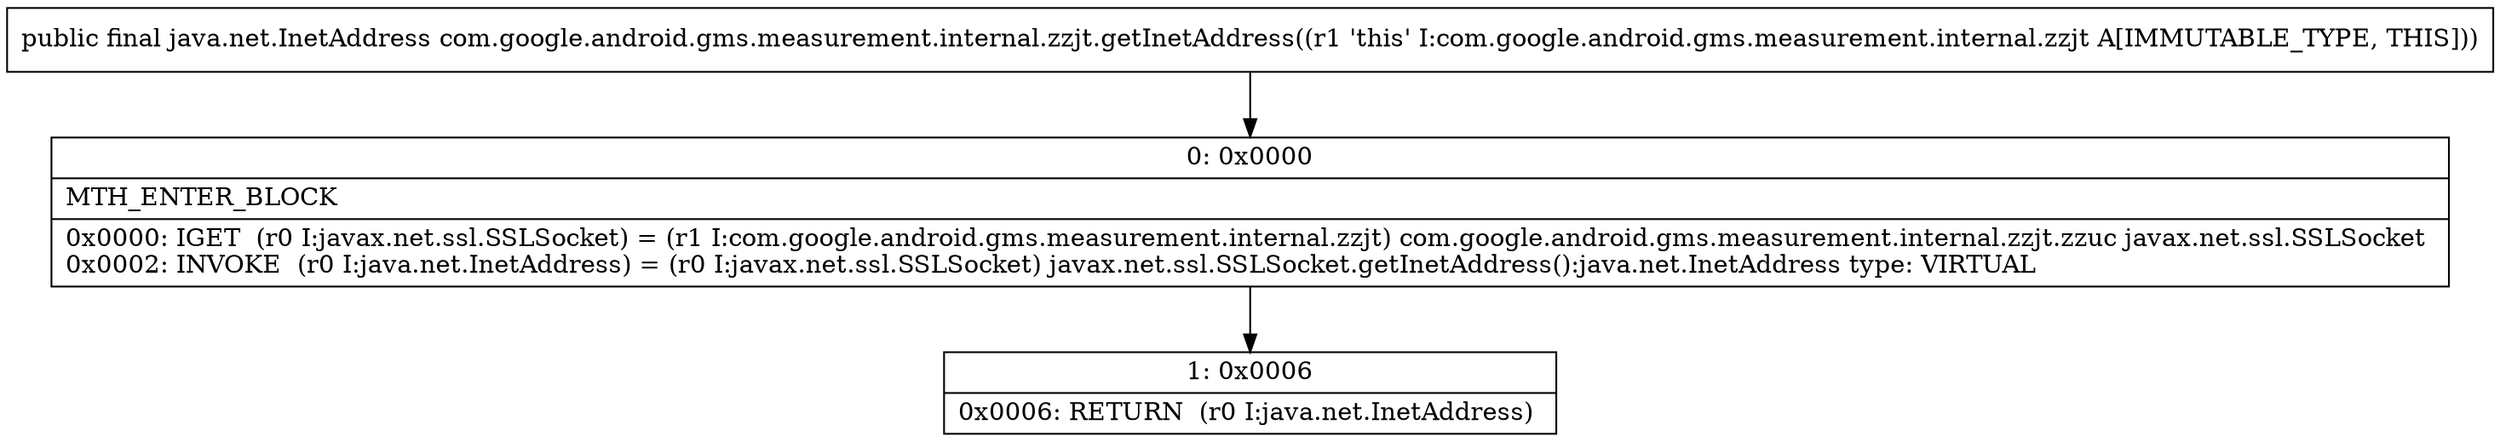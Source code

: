 digraph "CFG forcom.google.android.gms.measurement.internal.zzjt.getInetAddress()Ljava\/net\/InetAddress;" {
Node_0 [shape=record,label="{0\:\ 0x0000|MTH_ENTER_BLOCK\l|0x0000: IGET  (r0 I:javax.net.ssl.SSLSocket) = (r1 I:com.google.android.gms.measurement.internal.zzjt) com.google.android.gms.measurement.internal.zzjt.zzuc javax.net.ssl.SSLSocket \l0x0002: INVOKE  (r0 I:java.net.InetAddress) = (r0 I:javax.net.ssl.SSLSocket) javax.net.ssl.SSLSocket.getInetAddress():java.net.InetAddress type: VIRTUAL \l}"];
Node_1 [shape=record,label="{1\:\ 0x0006|0x0006: RETURN  (r0 I:java.net.InetAddress) \l}"];
MethodNode[shape=record,label="{public final java.net.InetAddress com.google.android.gms.measurement.internal.zzjt.getInetAddress((r1 'this' I:com.google.android.gms.measurement.internal.zzjt A[IMMUTABLE_TYPE, THIS])) }"];
MethodNode -> Node_0;
Node_0 -> Node_1;
}

